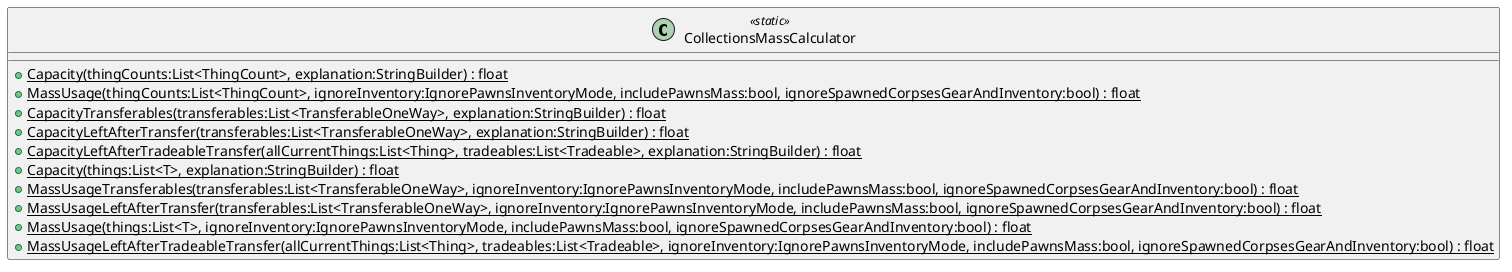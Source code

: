 @startuml
class CollectionsMassCalculator <<static>> {
    + {static} Capacity(thingCounts:List<ThingCount>, explanation:StringBuilder) : float
    + {static} MassUsage(thingCounts:List<ThingCount>, ignoreInventory:IgnorePawnsInventoryMode, includePawnsMass:bool, ignoreSpawnedCorpsesGearAndInventory:bool) : float
    + {static} CapacityTransferables(transferables:List<TransferableOneWay>, explanation:StringBuilder) : float
    + {static} CapacityLeftAfterTransfer(transferables:List<TransferableOneWay>, explanation:StringBuilder) : float
    + {static} CapacityLeftAfterTradeableTransfer(allCurrentThings:List<Thing>, tradeables:List<Tradeable>, explanation:StringBuilder) : float
    + {static} Capacity(things:List<T>, explanation:StringBuilder) : float
    + {static} MassUsageTransferables(transferables:List<TransferableOneWay>, ignoreInventory:IgnorePawnsInventoryMode, includePawnsMass:bool, ignoreSpawnedCorpsesGearAndInventory:bool) : float
    + {static} MassUsageLeftAfterTransfer(transferables:List<TransferableOneWay>, ignoreInventory:IgnorePawnsInventoryMode, includePawnsMass:bool, ignoreSpawnedCorpsesGearAndInventory:bool) : float
    + {static} MassUsage(things:List<T>, ignoreInventory:IgnorePawnsInventoryMode, includePawnsMass:bool, ignoreSpawnedCorpsesGearAndInventory:bool) : float
    + {static} MassUsageLeftAfterTradeableTransfer(allCurrentThings:List<Thing>, tradeables:List<Tradeable>, ignoreInventory:IgnorePawnsInventoryMode, includePawnsMass:bool, ignoreSpawnedCorpsesGearAndInventory:bool) : float
}
@enduml
